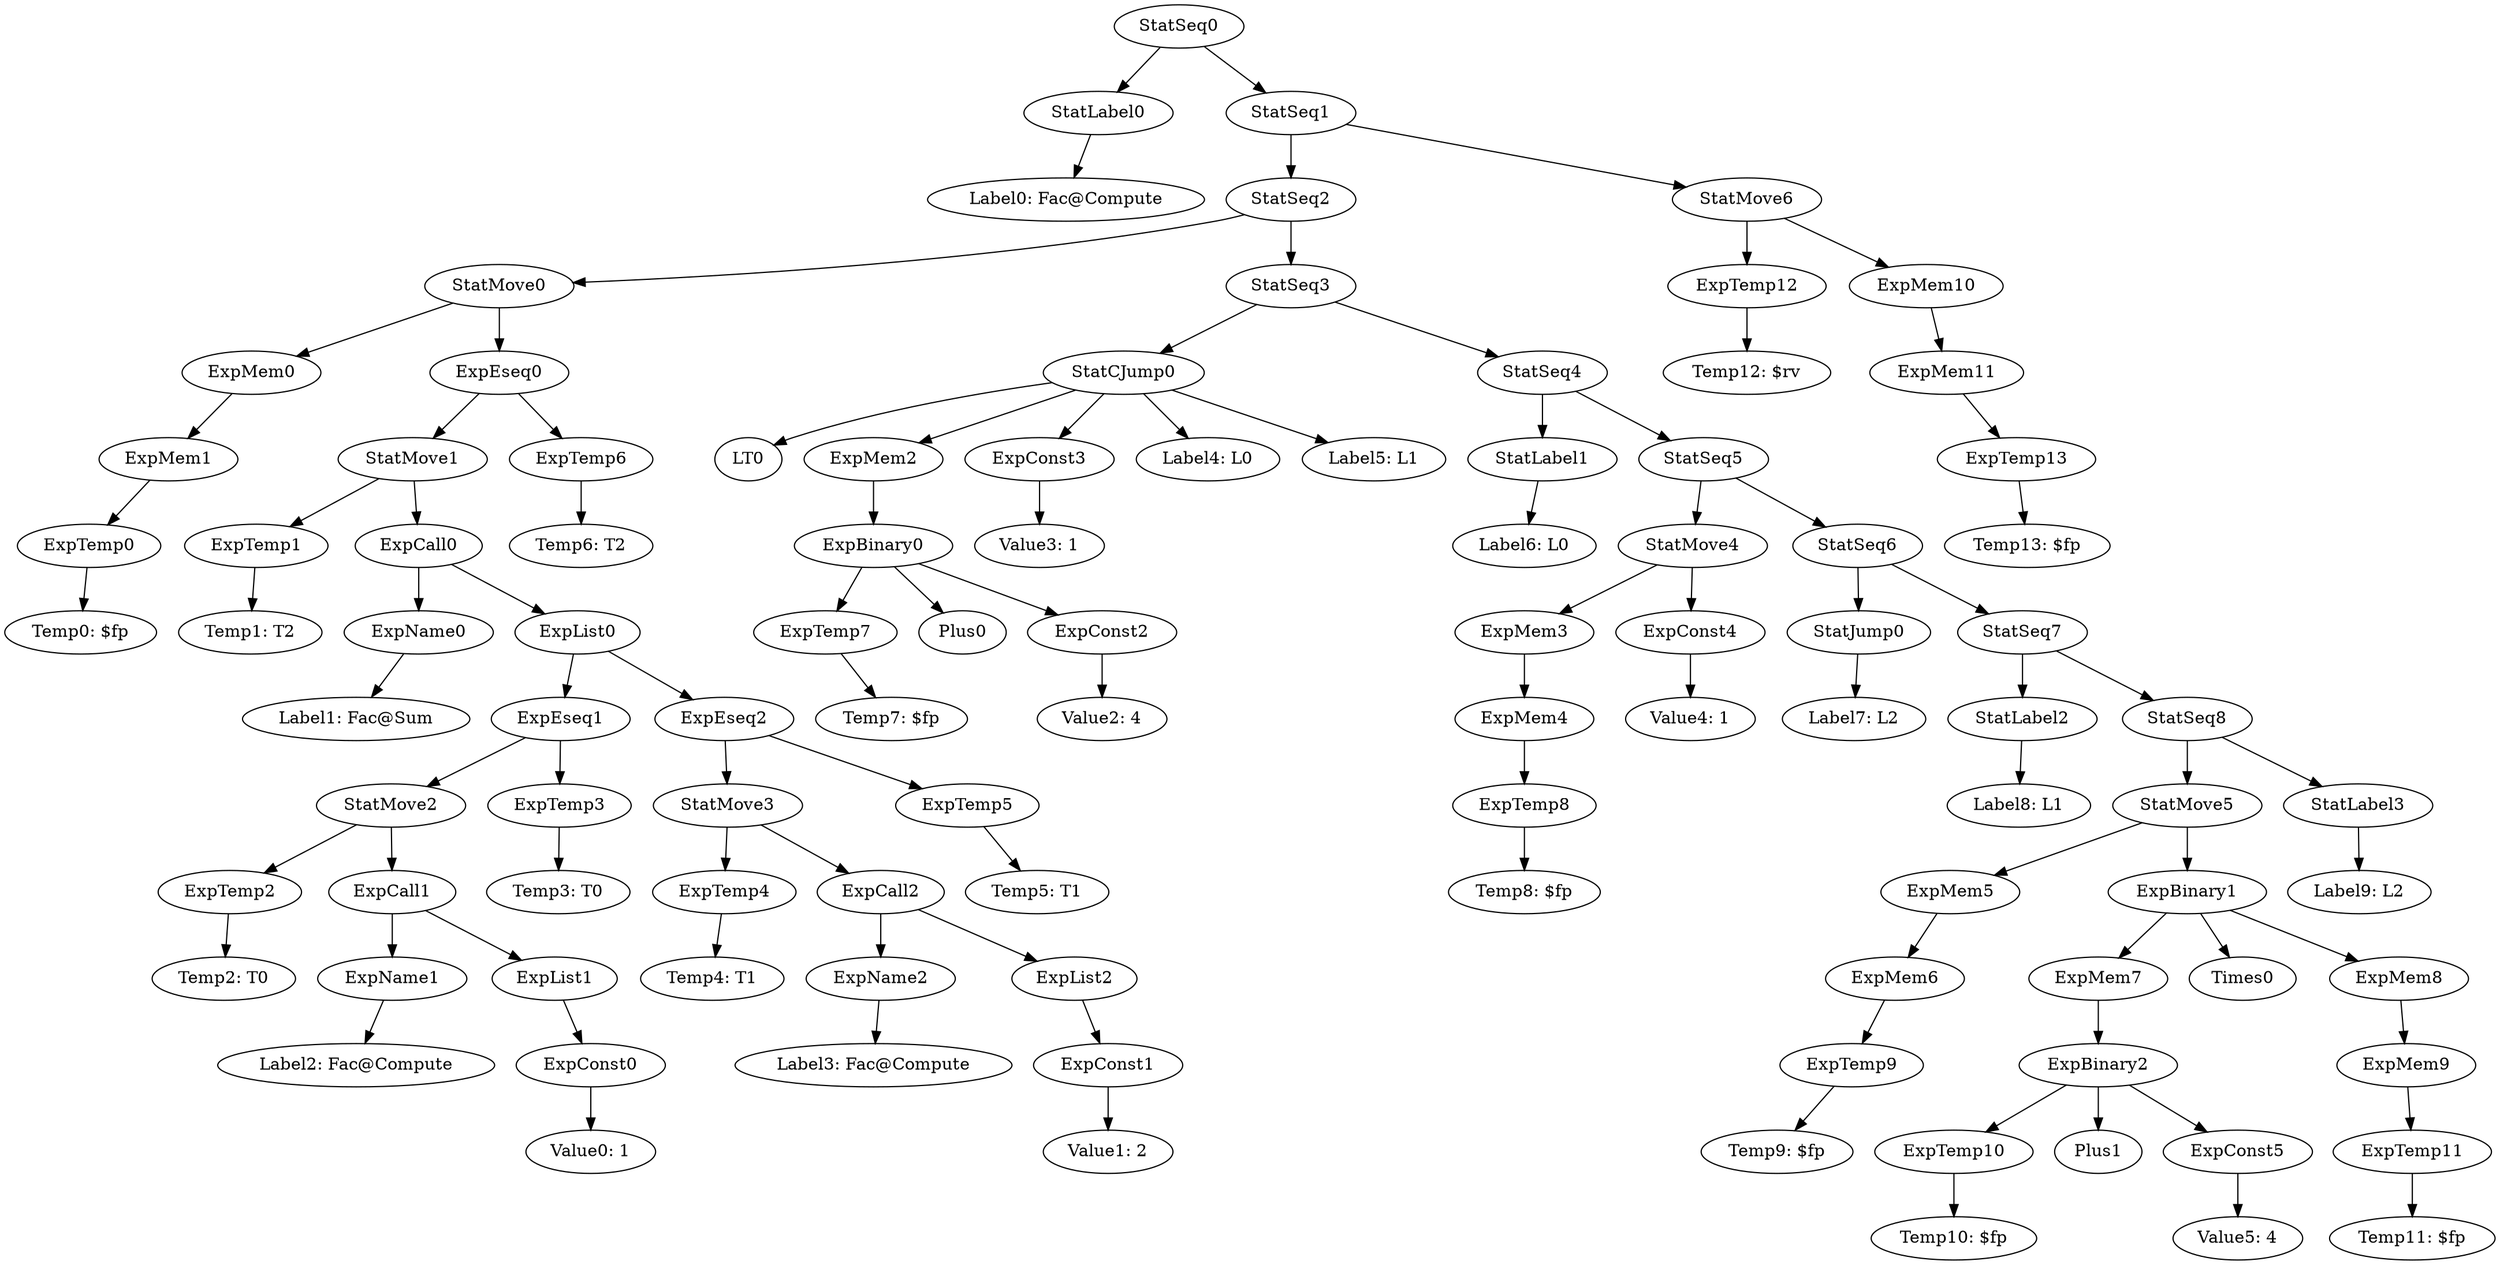 digraph {
	ordering = out;
	ExpMem10 -> ExpMem11;
	ExpMem11 -> ExpTemp13;
	ExpTemp13 -> "Temp13: $fp";
	StatSeq1 -> StatSeq2;
	StatSeq1 -> StatMove6;
	ExpMem8 -> ExpMem9;
	ExpTemp10 -> "Temp10: $fp";
	ExpConst5 -> "Value5: 4";
	StatMove5 -> ExpMem5;
	StatMove5 -> ExpBinary1;
	ExpMem6 -> ExpTemp9;
	ExpTemp9 -> "Temp9: $fp";
	StatLabel2 -> "Label8: L1";
	StatSeq6 -> StatJump0;
	StatSeq6 -> StatSeq7;
	StatMove3 -> ExpTemp4;
	StatMove3 -> ExpCall2;
	StatMove0 -> ExpMem0;
	StatMove0 -> ExpEseq0;
	StatSeq7 -> StatLabel2;
	StatSeq7 -> StatSeq8;
	ExpName2 -> "Label3: Fac@Compute";
	ExpTemp11 -> "Temp11: $fp";
	StatSeq0 -> StatLabel0;
	StatSeq0 -> StatSeq1;
	ExpTemp1 -> "Temp1: T2";
	ExpTemp5 -> "Temp5: T1";
	StatMove2 -> ExpTemp2;
	StatMove2 -> ExpCall1;
	ExpTemp2 -> "Temp2: T0";
	ExpConst0 -> "Value0: 1";
	ExpMem9 -> ExpTemp11;
	ExpMem1 -> ExpTemp0;
	ExpMem0 -> ExpMem1;
	ExpBinary1 -> ExpMem7;
	ExpBinary1 -> Times0;
	ExpBinary1 -> ExpMem8;
	ExpList1 -> ExpConst0;
	StatMove4 -> ExpMem3;
	StatMove4 -> ExpConst4;
	ExpTemp4 -> "Temp4: T1";
	ExpCall0 -> ExpName0;
	ExpCall0 -> ExpList0;
	ExpTemp12 -> "Temp12: $rv";
	ExpMem2 -> ExpBinary0;
	StatLabel1 -> "Label6: L0";
	StatSeq4 -> StatLabel1;
	StatSeq4 -> StatSeq5;
	ExpCall1 -> ExpName1;
	ExpCall1 -> ExpList1;
	StatJump0 -> "Label7: L2";
	ExpTemp7 -> "Temp7: $fp";
	ExpTemp0 -> "Temp0: $fp";
	StatSeq8 -> StatMove5;
	StatSeq8 -> StatLabel3;
	ExpTemp3 -> "Temp3: T0";
	ExpBinary2 -> ExpTemp10;
	ExpBinary2 -> Plus1;
	ExpBinary2 -> ExpConst5;
	ExpMem5 -> ExpMem6;
	StatLabel0 -> "Label0: Fac@Compute";
	ExpEseq1 -> StatMove2;
	ExpEseq1 -> ExpTemp3;
	ExpName1 -> "Label2: Fac@Compute";
	StatMove1 -> ExpTemp1;
	StatMove1 -> ExpCall0;
	ExpList0 -> ExpEseq1;
	ExpList0 -> ExpEseq2;
	StatCJump0 -> LT0;
	StatCJump0 -> ExpMem2;
	StatCJump0 -> ExpConst3;
	StatCJump0 -> "Label4: L0";
	StatCJump0 -> "Label5: L1";
	ExpTemp8 -> "Temp8: $fp";
	StatSeq5 -> StatMove4;
	StatSeq5 -> StatSeq6;
	ExpName0 -> "Label1: Fac@Sum";
	ExpCall2 -> ExpName2;
	ExpCall2 -> ExpList2;
	ExpConst2 -> "Value2: 4";
	ExpConst1 -> "Value1: 2";
	ExpList2 -> ExpConst1;
	ExpEseq2 -> StatMove3;
	ExpEseq2 -> ExpTemp5;
	ExpMem3 -> ExpMem4;
	ExpEseq0 -> StatMove1;
	ExpEseq0 -> ExpTemp6;
	StatMove6 -> ExpTemp12;
	StatMove6 -> ExpMem10;
	ExpTemp6 -> "Temp6: T2";
	StatSeq2 -> StatMove0;
	StatSeq2 -> StatSeq3;
	ExpBinary0 -> ExpTemp7;
	ExpBinary0 -> Plus0;
	ExpBinary0 -> ExpConst2;
	ExpMem4 -> ExpTemp8;
	ExpConst3 -> "Value3: 1";
	ExpMem7 -> ExpBinary2;
	StatSeq3 -> StatCJump0;
	StatSeq3 -> StatSeq4;
	StatLabel3 -> "Label9: L2";
	ExpConst4 -> "Value4: 1";
}

